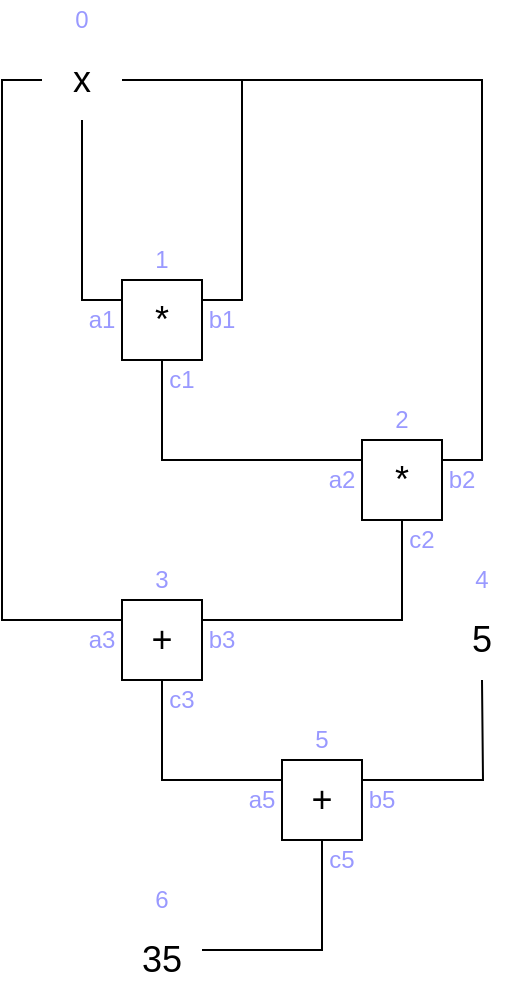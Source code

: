 <mxfile version="11.3.0" type="device" pages="1"><diagram id="MWSL495UyNiPN4QTbbMt" name="Page-1"><mxGraphModel dx="1357" dy="805" grid="1" gridSize="10" guides="1" tooltips="1" connect="1" arrows="1" fold="1" page="1" pageScale="1" pageWidth="850" pageHeight="1100" math="0" shadow="0"><root><mxCell id="0"/><mxCell id="1" parent="0"/><mxCell id="COUKrif52eh-WV0M4rBr-2" style="edgeStyle=orthogonalEdgeStyle;rounded=0;orthogonalLoop=1;jettySize=auto;html=1;exitX=0;exitY=0.25;exitDx=0;exitDy=0;endArrow=none;endFill=0;" parent="1" source="COUKrif52eh-WV0M4rBr-1" edge="1"><mxGeometry relative="1" as="geometry"><mxPoint x="140" y="120" as="targetPoint"/></mxGeometry></mxCell><mxCell id="COUKrif52eh-WV0M4rBr-4" style="edgeStyle=orthogonalEdgeStyle;rounded=0;orthogonalLoop=1;jettySize=auto;html=1;exitX=1;exitY=0.25;exitDx=0;exitDy=0;entryX=1;entryY=0.5;entryDx=0;entryDy=0;endArrow=none;endFill=0;" parent="1" source="COUKrif52eh-WV0M4rBr-1" target="COUKrif52eh-WV0M4rBr-3" edge="1"><mxGeometry relative="1" as="geometry"/></mxCell><mxCell id="COUKrif52eh-WV0M4rBr-7" style="edgeStyle=orthogonalEdgeStyle;rounded=0;orthogonalLoop=1;jettySize=auto;html=1;exitX=0.5;exitY=1;exitDx=0;exitDy=0;entryX=0;entryY=0.25;entryDx=0;entryDy=0;endArrow=none;endFill=0;" parent="1" source="COUKrif52eh-WV0M4rBr-1" target="COUKrif52eh-WV0M4rBr-5" edge="1"><mxGeometry relative="1" as="geometry"/></mxCell><mxCell id="COUKrif52eh-WV0M4rBr-1" value="&lt;font style=&quot;font-size: 18px&quot;&gt;*&lt;/font&gt;" style="rounded=0;whiteSpace=wrap;html=1;" parent="1" vertex="1"><mxGeometry x="160" y="200" width="40" height="40" as="geometry"/></mxCell><mxCell id="COUKrif52eh-WV0M4rBr-9" style="edgeStyle=orthogonalEdgeStyle;rounded=0;orthogonalLoop=1;jettySize=auto;html=1;exitX=0;exitY=0.5;exitDx=0;exitDy=0;entryX=0;entryY=0.25;entryDx=0;entryDy=0;endArrow=none;endFill=0;" parent="1" source="COUKrif52eh-WV0M4rBr-3" target="COUKrif52eh-WV0M4rBr-8" edge="1"><mxGeometry relative="1" as="geometry"/></mxCell><mxCell id="COUKrif52eh-WV0M4rBr-3" value="&lt;font style=&quot;font-size: 18px&quot;&gt;x&lt;/font&gt;" style="text;html=1;strokeColor=none;fillColor=none;align=center;verticalAlign=middle;whiteSpace=wrap;rounded=0;" parent="1" vertex="1"><mxGeometry x="120" y="90" width="40" height="20" as="geometry"/></mxCell><mxCell id="COUKrif52eh-WV0M4rBr-6" style="edgeStyle=orthogonalEdgeStyle;rounded=0;orthogonalLoop=1;jettySize=auto;html=1;exitX=1;exitY=0.25;exitDx=0;exitDy=0;endArrow=none;endFill=0;" parent="1" source="COUKrif52eh-WV0M4rBr-5" edge="1"><mxGeometry relative="1" as="geometry"><mxPoint x="160" y="100" as="targetPoint"/><Array as="points"><mxPoint x="340" y="290"/><mxPoint x="340" y="100"/></Array></mxGeometry></mxCell><mxCell id="COUKrif52eh-WV0M4rBr-10" style="edgeStyle=orthogonalEdgeStyle;rounded=0;orthogonalLoop=1;jettySize=auto;html=1;exitX=0.5;exitY=1;exitDx=0;exitDy=0;entryX=1;entryY=0.25;entryDx=0;entryDy=0;endArrow=none;endFill=0;" parent="1" source="COUKrif52eh-WV0M4rBr-5" target="COUKrif52eh-WV0M4rBr-8" edge="1"><mxGeometry relative="1" as="geometry"/></mxCell><mxCell id="COUKrif52eh-WV0M4rBr-5" value="&lt;font style=&quot;font-size: 18px&quot;&gt;*&lt;/font&gt;" style="rounded=0;whiteSpace=wrap;html=1;" parent="1" vertex="1"><mxGeometry x="280" y="280" width="40" height="40" as="geometry"/></mxCell><mxCell id="COUKrif52eh-WV0M4rBr-13" style="edgeStyle=orthogonalEdgeStyle;rounded=0;orthogonalLoop=1;jettySize=auto;html=1;exitX=0.5;exitY=1;exitDx=0;exitDy=0;entryX=0;entryY=0.25;entryDx=0;entryDy=0;endArrow=none;endFill=0;" parent="1" source="COUKrif52eh-WV0M4rBr-8" target="COUKrif52eh-WV0M4rBr-12" edge="1"><mxGeometry relative="1" as="geometry"/></mxCell><mxCell id="COUKrif52eh-WV0M4rBr-8" value="&lt;font style=&quot;font-size: 18px&quot;&gt;+&lt;/font&gt;" style="rounded=0;whiteSpace=wrap;html=1;" parent="1" vertex="1"><mxGeometry x="160" y="360" width="40" height="40" as="geometry"/></mxCell><mxCell id="COUKrif52eh-WV0M4rBr-11" value="&lt;font style=&quot;font-size: 18px&quot;&gt;5&lt;/font&gt;" style="text;html=1;strokeColor=none;fillColor=none;align=center;verticalAlign=middle;whiteSpace=wrap;rounded=0;" parent="1" vertex="1"><mxGeometry x="320" y="370" width="40" height="20" as="geometry"/></mxCell><mxCell id="COUKrif52eh-WV0M4rBr-14" style="edgeStyle=orthogonalEdgeStyle;rounded=0;orthogonalLoop=1;jettySize=auto;html=1;exitX=1;exitY=0.25;exitDx=0;exitDy=0;endArrow=none;endFill=0;" parent="1" source="COUKrif52eh-WV0M4rBr-12" edge="1"><mxGeometry relative="1" as="geometry"><mxPoint x="340" y="400" as="targetPoint"/></mxGeometry></mxCell><mxCell id="COUKrif52eh-WV0M4rBr-51" style="edgeStyle=orthogonalEdgeStyle;rounded=0;orthogonalLoop=1;jettySize=auto;html=1;exitX=0.5;exitY=1;exitDx=0;exitDy=0;entryX=1;entryY=0.25;entryDx=0;entryDy=0;endArrow=none;endFill=0;" parent="1" source="COUKrif52eh-WV0M4rBr-12" target="COUKrif52eh-WV0M4rBr-15" edge="1"><mxGeometry relative="1" as="geometry"/></mxCell><mxCell id="COUKrif52eh-WV0M4rBr-12" value="&lt;font style=&quot;font-size: 18px&quot;&gt;+&lt;/font&gt;" style="rounded=0;whiteSpace=wrap;html=1;" parent="1" vertex="1"><mxGeometry x="240" y="440" width="40" height="40" as="geometry"/></mxCell><mxCell id="COUKrif52eh-WV0M4rBr-15" value="&lt;font style=&quot;font-size: 18px&quot;&gt;35&lt;/font&gt;" style="text;html=1;strokeColor=none;fillColor=none;align=center;verticalAlign=middle;whiteSpace=wrap;rounded=0;" parent="1" vertex="1"><mxGeometry x="160" y="530" width="40" height="20" as="geometry"/></mxCell><mxCell id="COUKrif52eh-WV0M4rBr-19" value="&lt;font color=&quot;#9999FF&quot;&gt;1&lt;/font&gt;" style="text;html=1;strokeColor=none;fillColor=none;align=center;verticalAlign=middle;whiteSpace=wrap;rounded=0;" parent="1" vertex="1"><mxGeometry x="160" y="180" width="40" height="20" as="geometry"/></mxCell><mxCell id="COUKrif52eh-WV0M4rBr-20" value="&lt;font color=&quot;#9999FF&quot;&gt;a1&lt;/font&gt;" style="text;html=1;strokeColor=none;fillColor=none;align=center;verticalAlign=middle;whiteSpace=wrap;rounded=0;" parent="1" vertex="1"><mxGeometry x="140" y="210" width="20" height="20" as="geometry"/></mxCell><mxCell id="COUKrif52eh-WV0M4rBr-21" value="&lt;font color=&quot;#9999FF&quot;&gt;b1&lt;/font&gt;" style="text;html=1;strokeColor=none;fillColor=none;align=center;verticalAlign=middle;whiteSpace=wrap;rounded=0;" parent="1" vertex="1"><mxGeometry x="200" y="210" width="20" height="20" as="geometry"/></mxCell><mxCell id="COUKrif52eh-WV0M4rBr-22" value="&lt;font color=&quot;#9999FF&quot;&gt;c1&lt;/font&gt;" style="text;html=1;strokeColor=none;fillColor=none;align=center;verticalAlign=middle;whiteSpace=wrap;rounded=0;" parent="1" vertex="1"><mxGeometry x="180" y="240" width="20" height="20" as="geometry"/></mxCell><mxCell id="COUKrif52eh-WV0M4rBr-23" value="&lt;font color=&quot;#9999FF&quot;&gt;2&lt;/font&gt;" style="text;html=1;strokeColor=none;fillColor=none;align=center;verticalAlign=middle;whiteSpace=wrap;rounded=0;" parent="1" vertex="1"><mxGeometry x="280" y="260" width="40" height="20" as="geometry"/></mxCell><mxCell id="COUKrif52eh-WV0M4rBr-25" value="&lt;font color=&quot;#9999FF&quot;&gt;3&lt;/font&gt;" style="text;html=1;strokeColor=none;fillColor=none;align=center;verticalAlign=middle;whiteSpace=wrap;rounded=0;" parent="1" vertex="1"><mxGeometry x="160" y="340" width="40" height="20" as="geometry"/></mxCell><mxCell id="COUKrif52eh-WV0M4rBr-28" value="&lt;font color=&quot;#9999FF&quot;&gt;a2&lt;/font&gt;" style="text;html=1;strokeColor=none;fillColor=none;align=center;verticalAlign=middle;whiteSpace=wrap;rounded=0;" parent="1" vertex="1"><mxGeometry x="260" y="290" width="20" height="20" as="geometry"/></mxCell><mxCell id="COUKrif52eh-WV0M4rBr-29" value="&lt;font color=&quot;#9999FF&quot;&gt;b2&lt;/font&gt;" style="text;html=1;strokeColor=none;fillColor=none;align=center;verticalAlign=middle;whiteSpace=wrap;rounded=0;" parent="1" vertex="1"><mxGeometry x="320" y="290" width="20" height="20" as="geometry"/></mxCell><mxCell id="COUKrif52eh-WV0M4rBr-30" value="&lt;font color=&quot;#9999FF&quot;&gt;c2&lt;/font&gt;" style="text;html=1;strokeColor=none;fillColor=none;align=center;verticalAlign=middle;whiteSpace=wrap;rounded=0;" parent="1" vertex="1"><mxGeometry x="300" y="320" width="20" height="20" as="geometry"/></mxCell><mxCell id="COUKrif52eh-WV0M4rBr-31" value="&lt;font color=&quot;#9999FF&quot;&gt;b5&lt;/font&gt;" style="text;html=1;strokeColor=none;fillColor=none;align=center;verticalAlign=middle;whiteSpace=wrap;rounded=0;" parent="1" vertex="1"><mxGeometry x="280" y="450" width="20" height="20" as="geometry"/></mxCell><mxCell id="COUKrif52eh-WV0M4rBr-32" value="&lt;font color=&quot;#9999FF&quot;&gt;c5&lt;/font&gt;" style="text;html=1;strokeColor=none;fillColor=none;align=center;verticalAlign=middle;whiteSpace=wrap;rounded=0;" parent="1" vertex="1"><mxGeometry x="260" y="480" width="20" height="20" as="geometry"/></mxCell><mxCell id="COUKrif52eh-WV0M4rBr-37" value="&lt;font color=&quot;#9999FF&quot;&gt;a5&lt;/font&gt;" style="text;html=1;strokeColor=none;fillColor=none;align=center;verticalAlign=middle;whiteSpace=wrap;rounded=0;" parent="1" vertex="1"><mxGeometry x="220" y="450" width="20" height="20" as="geometry"/></mxCell><mxCell id="COUKrif52eh-WV0M4rBr-38" value="&lt;font color=&quot;#9999FF&quot;&gt;b3&lt;/font&gt;" style="text;html=1;strokeColor=none;fillColor=none;align=center;verticalAlign=middle;whiteSpace=wrap;rounded=0;" parent="1" vertex="1"><mxGeometry x="200" y="370" width="20" height="20" as="geometry"/></mxCell><mxCell id="COUKrif52eh-WV0M4rBr-39" value="&lt;font color=&quot;#9999FF&quot;&gt;c3&lt;/font&gt;" style="text;html=1;strokeColor=none;fillColor=none;align=center;verticalAlign=middle;whiteSpace=wrap;rounded=0;" parent="1" vertex="1"><mxGeometry x="180" y="400" width="20" height="20" as="geometry"/></mxCell><mxCell id="COUKrif52eh-WV0M4rBr-40" value="&lt;font color=&quot;#9999FF&quot;&gt;a3&lt;/font&gt;" style="text;html=1;strokeColor=none;fillColor=none;align=center;verticalAlign=middle;whiteSpace=wrap;rounded=0;" parent="1" vertex="1"><mxGeometry x="140" y="370" width="20" height="20" as="geometry"/></mxCell><mxCell id="COUKrif52eh-WV0M4rBr-44" value="&lt;font color=&quot;#9999FF&quot;&gt;0&lt;/font&gt;" style="text;html=1;strokeColor=none;fillColor=none;align=center;verticalAlign=middle;whiteSpace=wrap;rounded=0;" parent="1" vertex="1"><mxGeometry x="120" y="60" width="40" height="20" as="geometry"/></mxCell><mxCell id="COUKrif52eh-WV0M4rBr-45" value="&lt;font color=&quot;#9999FF&quot;&gt;4&lt;/font&gt;" style="text;html=1;strokeColor=none;fillColor=none;align=center;verticalAlign=middle;whiteSpace=wrap;rounded=0;" parent="1" vertex="1"><mxGeometry x="320" y="340" width="40" height="20" as="geometry"/></mxCell><mxCell id="COUKrif52eh-WV0M4rBr-47" value="&lt;font color=&quot;#9999FF&quot;&gt;5&lt;/font&gt;" style="text;html=1;strokeColor=none;fillColor=none;align=center;verticalAlign=middle;whiteSpace=wrap;rounded=0;" parent="1" vertex="1"><mxGeometry x="240" y="420" width="40" height="20" as="geometry"/></mxCell><mxCell id="COUKrif52eh-WV0M4rBr-52" value="&lt;font color=&quot;#9999FF&quot;&gt;6&lt;/font&gt;" style="text;html=1;strokeColor=none;fillColor=none;align=center;verticalAlign=middle;whiteSpace=wrap;rounded=0;" parent="1" vertex="1"><mxGeometry x="160" y="500" width="40" height="20" as="geometry"/></mxCell></root></mxGraphModel></diagram></mxfile>